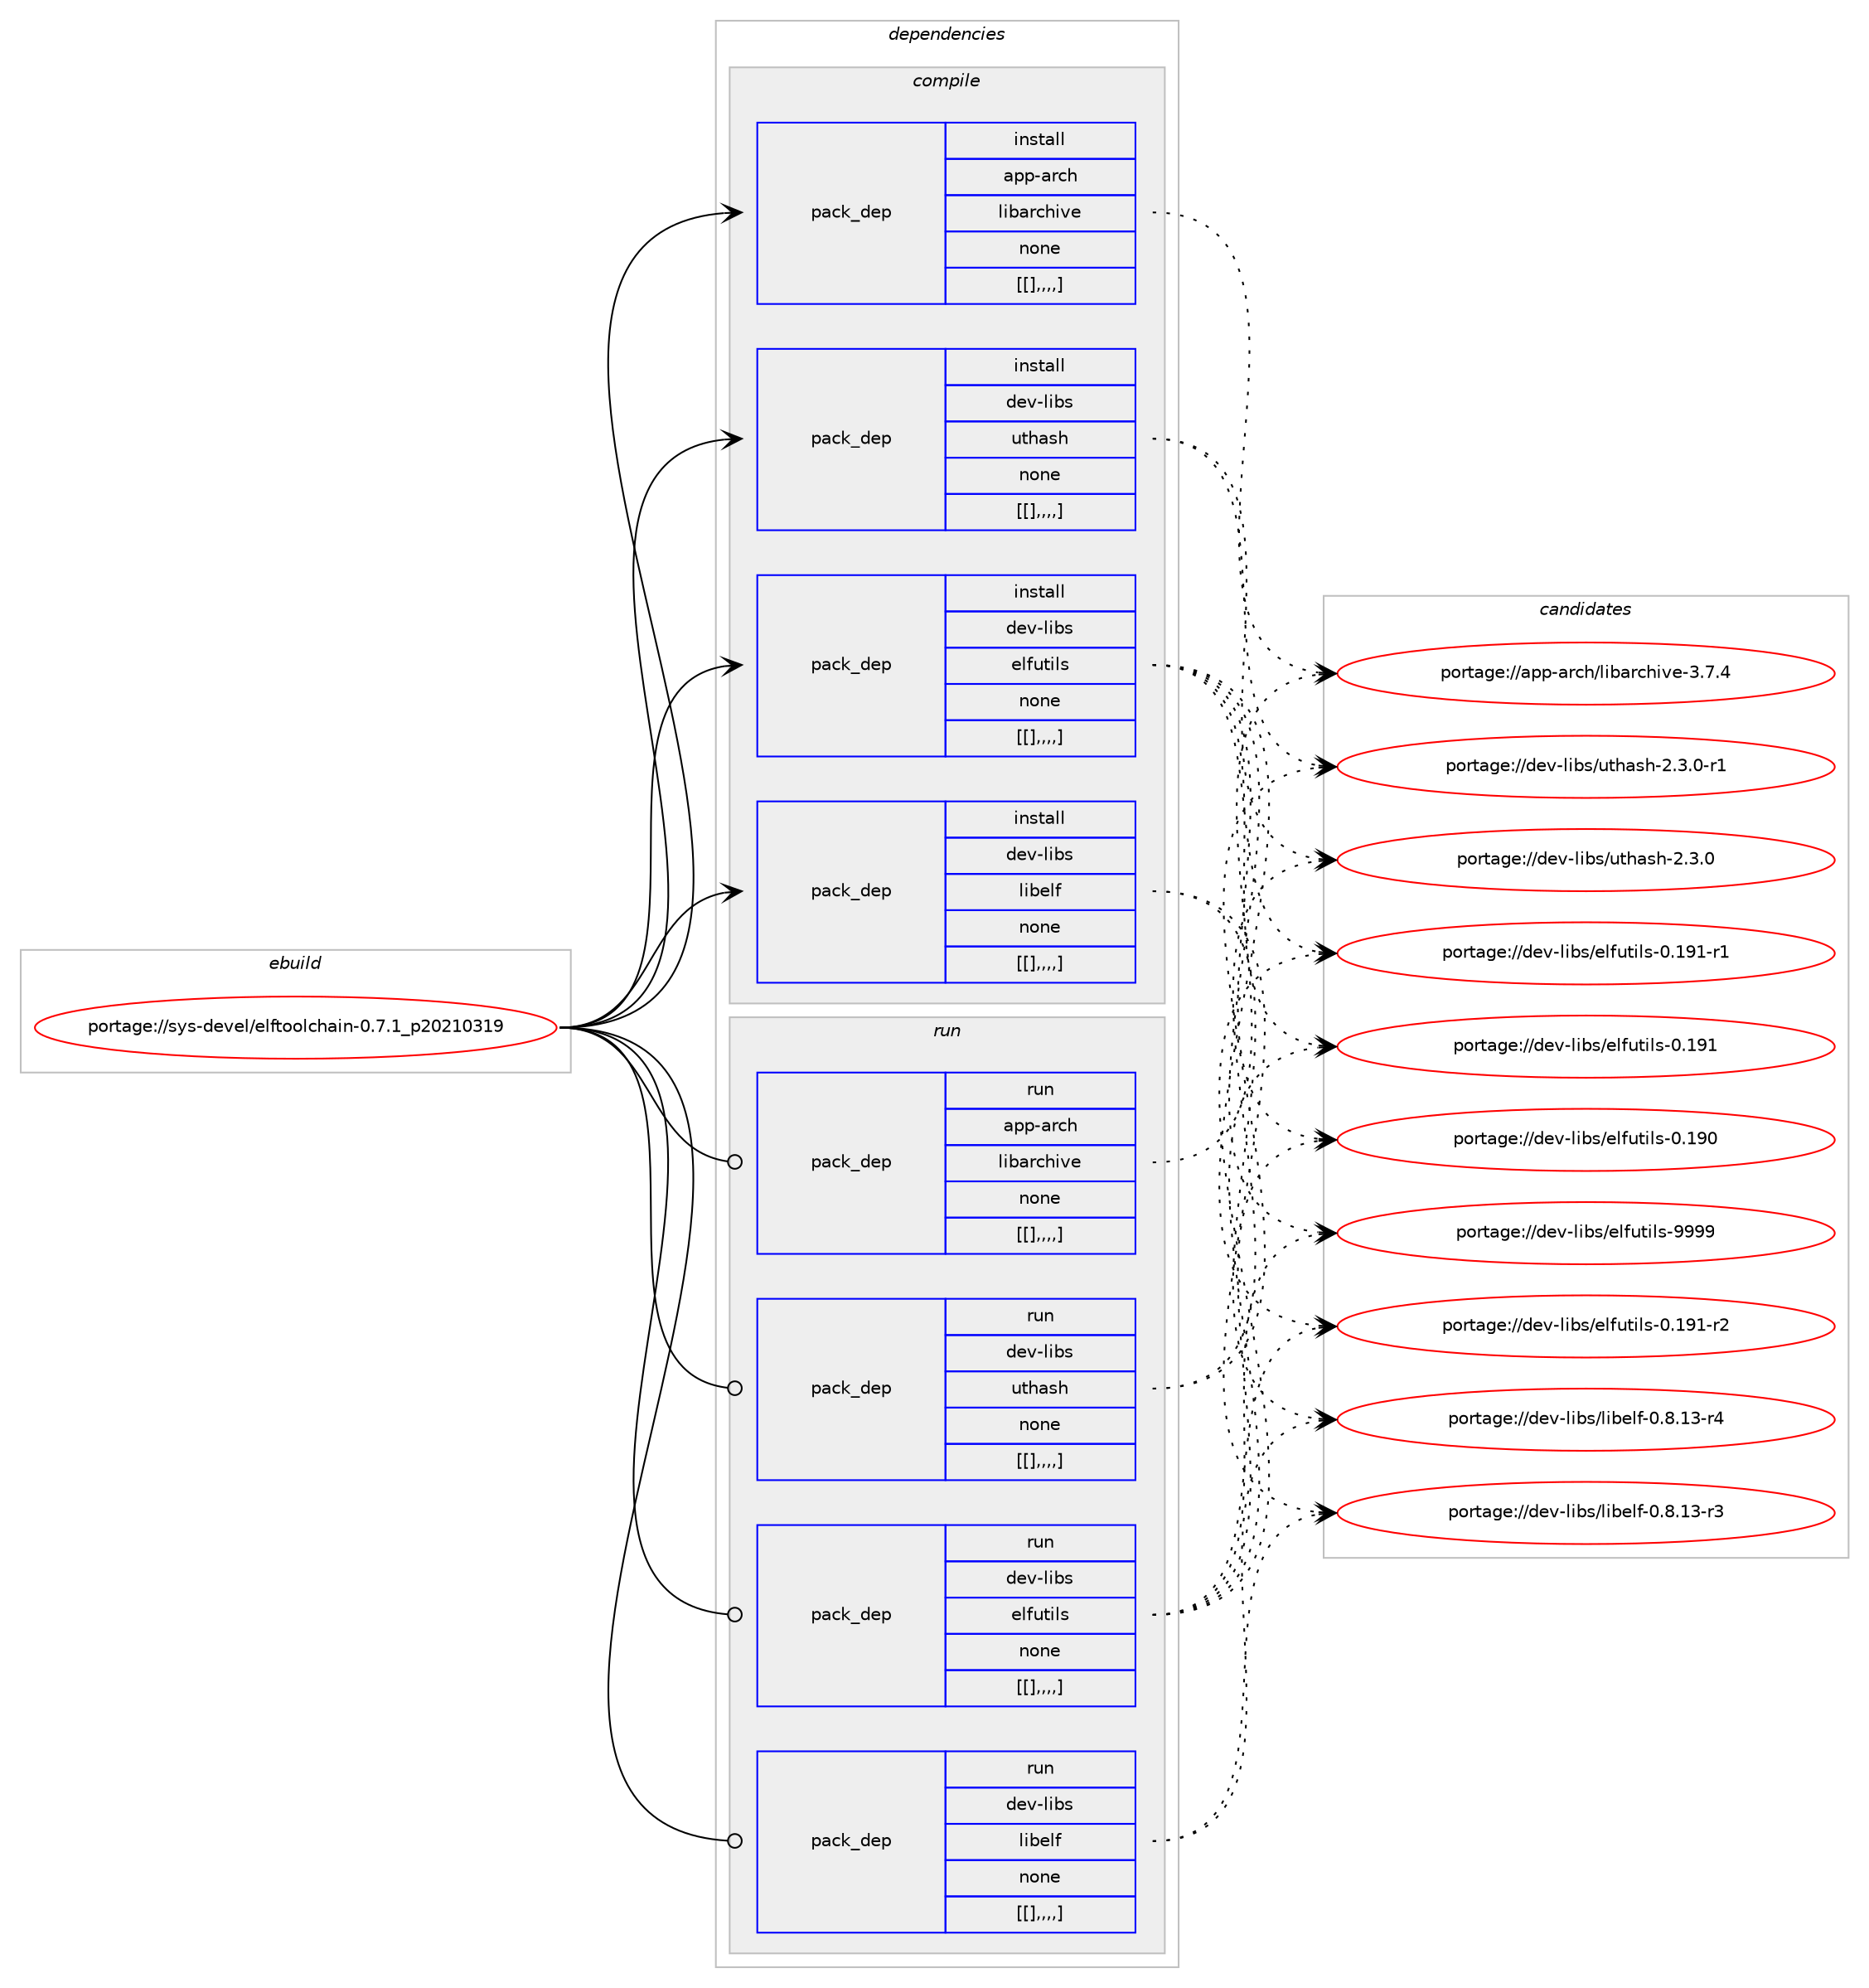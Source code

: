 digraph prolog {

# *************
# Graph options
# *************

newrank=true;
concentrate=true;
compound=true;
graph [rankdir=LR,fontname=Helvetica,fontsize=10,ranksep=1.5];#, ranksep=2.5, nodesep=0.2];
edge  [arrowhead=vee];
node  [fontname=Helvetica,fontsize=10];

# **********
# The ebuild
# **********

subgraph cluster_leftcol {
color=gray;
label=<<i>ebuild</i>>;
id [label="portage://sys-devel/elftoolchain-0.7.1_p20210319", color=red, width=4, href="../sys-devel/elftoolchain-0.7.1_p20210319.svg"];
}

# ****************
# The dependencies
# ****************

subgraph cluster_midcol {
color=gray;
label=<<i>dependencies</i>>;
subgraph cluster_compile {
fillcolor="#eeeeee";
style=filled;
label=<<i>compile</i>>;
subgraph pack328180 {
dependency451104 [label=<<TABLE BORDER="0" CELLBORDER="1" CELLSPACING="0" CELLPADDING="4" WIDTH="220"><TR><TD ROWSPAN="6" CELLPADDING="30">pack_dep</TD></TR><TR><TD WIDTH="110">install</TD></TR><TR><TD>app-arch</TD></TR><TR><TD>libarchive</TD></TR><TR><TD>none</TD></TR><TR><TD>[[],,,,]</TD></TR></TABLE>>, shape=none, color=blue];
}
id:e -> dependency451104:w [weight=20,style="solid",arrowhead="vee"];
subgraph pack328181 {
dependency451105 [label=<<TABLE BORDER="0" CELLBORDER="1" CELLSPACING="0" CELLPADDING="4" WIDTH="220"><TR><TD ROWSPAN="6" CELLPADDING="30">pack_dep</TD></TR><TR><TD WIDTH="110">install</TD></TR><TR><TD>dev-libs</TD></TR><TR><TD>uthash</TD></TR><TR><TD>none</TD></TR><TR><TD>[[],,,,]</TD></TR></TABLE>>, shape=none, color=blue];
}
id:e -> dependency451105:w [weight=20,style="solid",arrowhead="vee"];
subgraph pack328182 {
dependency451106 [label=<<TABLE BORDER="0" CELLBORDER="1" CELLSPACING="0" CELLPADDING="4" WIDTH="220"><TR><TD ROWSPAN="6" CELLPADDING="30">pack_dep</TD></TR><TR><TD WIDTH="110">install</TD></TR><TR><TD>dev-libs</TD></TR><TR><TD>elfutils</TD></TR><TR><TD>none</TD></TR><TR><TD>[[],,,,]</TD></TR></TABLE>>, shape=none, color=blue];
}
id:e -> dependency451106:w [weight=20,style="solid",arrowhead="vee"];
subgraph pack328183 {
dependency451107 [label=<<TABLE BORDER="0" CELLBORDER="1" CELLSPACING="0" CELLPADDING="4" WIDTH="220"><TR><TD ROWSPAN="6" CELLPADDING="30">pack_dep</TD></TR><TR><TD WIDTH="110">install</TD></TR><TR><TD>dev-libs</TD></TR><TR><TD>libelf</TD></TR><TR><TD>none</TD></TR><TR><TD>[[],,,,]</TD></TR></TABLE>>, shape=none, color=blue];
}
id:e -> dependency451107:w [weight=20,style="solid",arrowhead="vee"];
}
subgraph cluster_compileandrun {
fillcolor="#eeeeee";
style=filled;
label=<<i>compile and run</i>>;
}
subgraph cluster_run {
fillcolor="#eeeeee";
style=filled;
label=<<i>run</i>>;
subgraph pack328184 {
dependency451108 [label=<<TABLE BORDER="0" CELLBORDER="1" CELLSPACING="0" CELLPADDING="4" WIDTH="220"><TR><TD ROWSPAN="6" CELLPADDING="30">pack_dep</TD></TR><TR><TD WIDTH="110">run</TD></TR><TR><TD>app-arch</TD></TR><TR><TD>libarchive</TD></TR><TR><TD>none</TD></TR><TR><TD>[[],,,,]</TD></TR></TABLE>>, shape=none, color=blue];
}
id:e -> dependency451108:w [weight=20,style="solid",arrowhead="odot"];
subgraph pack328185 {
dependency451109 [label=<<TABLE BORDER="0" CELLBORDER="1" CELLSPACING="0" CELLPADDING="4" WIDTH="220"><TR><TD ROWSPAN="6" CELLPADDING="30">pack_dep</TD></TR><TR><TD WIDTH="110">run</TD></TR><TR><TD>dev-libs</TD></TR><TR><TD>uthash</TD></TR><TR><TD>none</TD></TR><TR><TD>[[],,,,]</TD></TR></TABLE>>, shape=none, color=blue];
}
id:e -> dependency451109:w [weight=20,style="solid",arrowhead="odot"];
subgraph pack328186 {
dependency451110 [label=<<TABLE BORDER="0" CELLBORDER="1" CELLSPACING="0" CELLPADDING="4" WIDTH="220"><TR><TD ROWSPAN="6" CELLPADDING="30">pack_dep</TD></TR><TR><TD WIDTH="110">run</TD></TR><TR><TD>dev-libs</TD></TR><TR><TD>elfutils</TD></TR><TR><TD>none</TD></TR><TR><TD>[[],,,,]</TD></TR></TABLE>>, shape=none, color=blue];
}
id:e -> dependency451110:w [weight=20,style="solid",arrowhead="odot"];
subgraph pack328187 {
dependency451111 [label=<<TABLE BORDER="0" CELLBORDER="1" CELLSPACING="0" CELLPADDING="4" WIDTH="220"><TR><TD ROWSPAN="6" CELLPADDING="30">pack_dep</TD></TR><TR><TD WIDTH="110">run</TD></TR><TR><TD>dev-libs</TD></TR><TR><TD>libelf</TD></TR><TR><TD>none</TD></TR><TR><TD>[[],,,,]</TD></TR></TABLE>>, shape=none, color=blue];
}
id:e -> dependency451111:w [weight=20,style="solid",arrowhead="odot"];
}
}

# **************
# The candidates
# **************

subgraph cluster_choices {
rank=same;
color=gray;
label=<<i>candidates</i>>;

subgraph choice328180 {
color=black;
nodesep=1;
choice9711211245971149910447108105989711499104105118101455146554652 [label="portage://app-arch/libarchive-3.7.4", color=red, width=4,href="../app-arch/libarchive-3.7.4.svg"];
dependency451104:e -> choice9711211245971149910447108105989711499104105118101455146554652:w [style=dotted,weight="100"];
}
subgraph choice328181 {
color=black;
nodesep=1;
choice100101118451081059811547117116104971151044550465146484511449 [label="portage://dev-libs/uthash-2.3.0-r1", color=red, width=4,href="../dev-libs/uthash-2.3.0-r1.svg"];
choice10010111845108105981154711711610497115104455046514648 [label="portage://dev-libs/uthash-2.3.0", color=red, width=4,href="../dev-libs/uthash-2.3.0.svg"];
dependency451105:e -> choice100101118451081059811547117116104971151044550465146484511449:w [style=dotted,weight="100"];
dependency451105:e -> choice10010111845108105981154711711610497115104455046514648:w [style=dotted,weight="100"];
}
subgraph choice328182 {
color=black;
nodesep=1;
choice1001011184510810598115471011081021171161051081154557575757 [label="portage://dev-libs/elfutils-9999", color=red, width=4,href="../dev-libs/elfutils-9999.svg"];
choice1001011184510810598115471011081021171161051081154548464957494511450 [label="portage://dev-libs/elfutils-0.191-r2", color=red, width=4,href="../dev-libs/elfutils-0.191-r2.svg"];
choice1001011184510810598115471011081021171161051081154548464957494511449 [label="portage://dev-libs/elfutils-0.191-r1", color=red, width=4,href="../dev-libs/elfutils-0.191-r1.svg"];
choice100101118451081059811547101108102117116105108115454846495749 [label="portage://dev-libs/elfutils-0.191", color=red, width=4,href="../dev-libs/elfutils-0.191.svg"];
choice100101118451081059811547101108102117116105108115454846495748 [label="portage://dev-libs/elfutils-0.190", color=red, width=4,href="../dev-libs/elfutils-0.190.svg"];
dependency451106:e -> choice1001011184510810598115471011081021171161051081154557575757:w [style=dotted,weight="100"];
dependency451106:e -> choice1001011184510810598115471011081021171161051081154548464957494511450:w [style=dotted,weight="100"];
dependency451106:e -> choice1001011184510810598115471011081021171161051081154548464957494511449:w [style=dotted,weight="100"];
dependency451106:e -> choice100101118451081059811547101108102117116105108115454846495749:w [style=dotted,weight="100"];
dependency451106:e -> choice100101118451081059811547101108102117116105108115454846495748:w [style=dotted,weight="100"];
}
subgraph choice328183 {
color=black;
nodesep=1;
choice10010111845108105981154710810598101108102454846564649514511452 [label="portage://dev-libs/libelf-0.8.13-r4", color=red, width=4,href="../dev-libs/libelf-0.8.13-r4.svg"];
choice10010111845108105981154710810598101108102454846564649514511451 [label="portage://dev-libs/libelf-0.8.13-r3", color=red, width=4,href="../dev-libs/libelf-0.8.13-r3.svg"];
dependency451107:e -> choice10010111845108105981154710810598101108102454846564649514511452:w [style=dotted,weight="100"];
dependency451107:e -> choice10010111845108105981154710810598101108102454846564649514511451:w [style=dotted,weight="100"];
}
subgraph choice328184 {
color=black;
nodesep=1;
choice9711211245971149910447108105989711499104105118101455146554652 [label="portage://app-arch/libarchive-3.7.4", color=red, width=4,href="../app-arch/libarchive-3.7.4.svg"];
dependency451108:e -> choice9711211245971149910447108105989711499104105118101455146554652:w [style=dotted,weight="100"];
}
subgraph choice328185 {
color=black;
nodesep=1;
choice100101118451081059811547117116104971151044550465146484511449 [label="portage://dev-libs/uthash-2.3.0-r1", color=red, width=4,href="../dev-libs/uthash-2.3.0-r1.svg"];
choice10010111845108105981154711711610497115104455046514648 [label="portage://dev-libs/uthash-2.3.0", color=red, width=4,href="../dev-libs/uthash-2.3.0.svg"];
dependency451109:e -> choice100101118451081059811547117116104971151044550465146484511449:w [style=dotted,weight="100"];
dependency451109:e -> choice10010111845108105981154711711610497115104455046514648:w [style=dotted,weight="100"];
}
subgraph choice328186 {
color=black;
nodesep=1;
choice1001011184510810598115471011081021171161051081154557575757 [label="portage://dev-libs/elfutils-9999", color=red, width=4,href="../dev-libs/elfutils-9999.svg"];
choice1001011184510810598115471011081021171161051081154548464957494511450 [label="portage://dev-libs/elfutils-0.191-r2", color=red, width=4,href="../dev-libs/elfutils-0.191-r2.svg"];
choice1001011184510810598115471011081021171161051081154548464957494511449 [label="portage://dev-libs/elfutils-0.191-r1", color=red, width=4,href="../dev-libs/elfutils-0.191-r1.svg"];
choice100101118451081059811547101108102117116105108115454846495749 [label="portage://dev-libs/elfutils-0.191", color=red, width=4,href="../dev-libs/elfutils-0.191.svg"];
choice100101118451081059811547101108102117116105108115454846495748 [label="portage://dev-libs/elfutils-0.190", color=red, width=4,href="../dev-libs/elfutils-0.190.svg"];
dependency451110:e -> choice1001011184510810598115471011081021171161051081154557575757:w [style=dotted,weight="100"];
dependency451110:e -> choice1001011184510810598115471011081021171161051081154548464957494511450:w [style=dotted,weight="100"];
dependency451110:e -> choice1001011184510810598115471011081021171161051081154548464957494511449:w [style=dotted,weight="100"];
dependency451110:e -> choice100101118451081059811547101108102117116105108115454846495749:w [style=dotted,weight="100"];
dependency451110:e -> choice100101118451081059811547101108102117116105108115454846495748:w [style=dotted,weight="100"];
}
subgraph choice328187 {
color=black;
nodesep=1;
choice10010111845108105981154710810598101108102454846564649514511452 [label="portage://dev-libs/libelf-0.8.13-r4", color=red, width=4,href="../dev-libs/libelf-0.8.13-r4.svg"];
choice10010111845108105981154710810598101108102454846564649514511451 [label="portage://dev-libs/libelf-0.8.13-r3", color=red, width=4,href="../dev-libs/libelf-0.8.13-r3.svg"];
dependency451111:e -> choice10010111845108105981154710810598101108102454846564649514511452:w [style=dotted,weight="100"];
dependency451111:e -> choice10010111845108105981154710810598101108102454846564649514511451:w [style=dotted,weight="100"];
}
}

}
